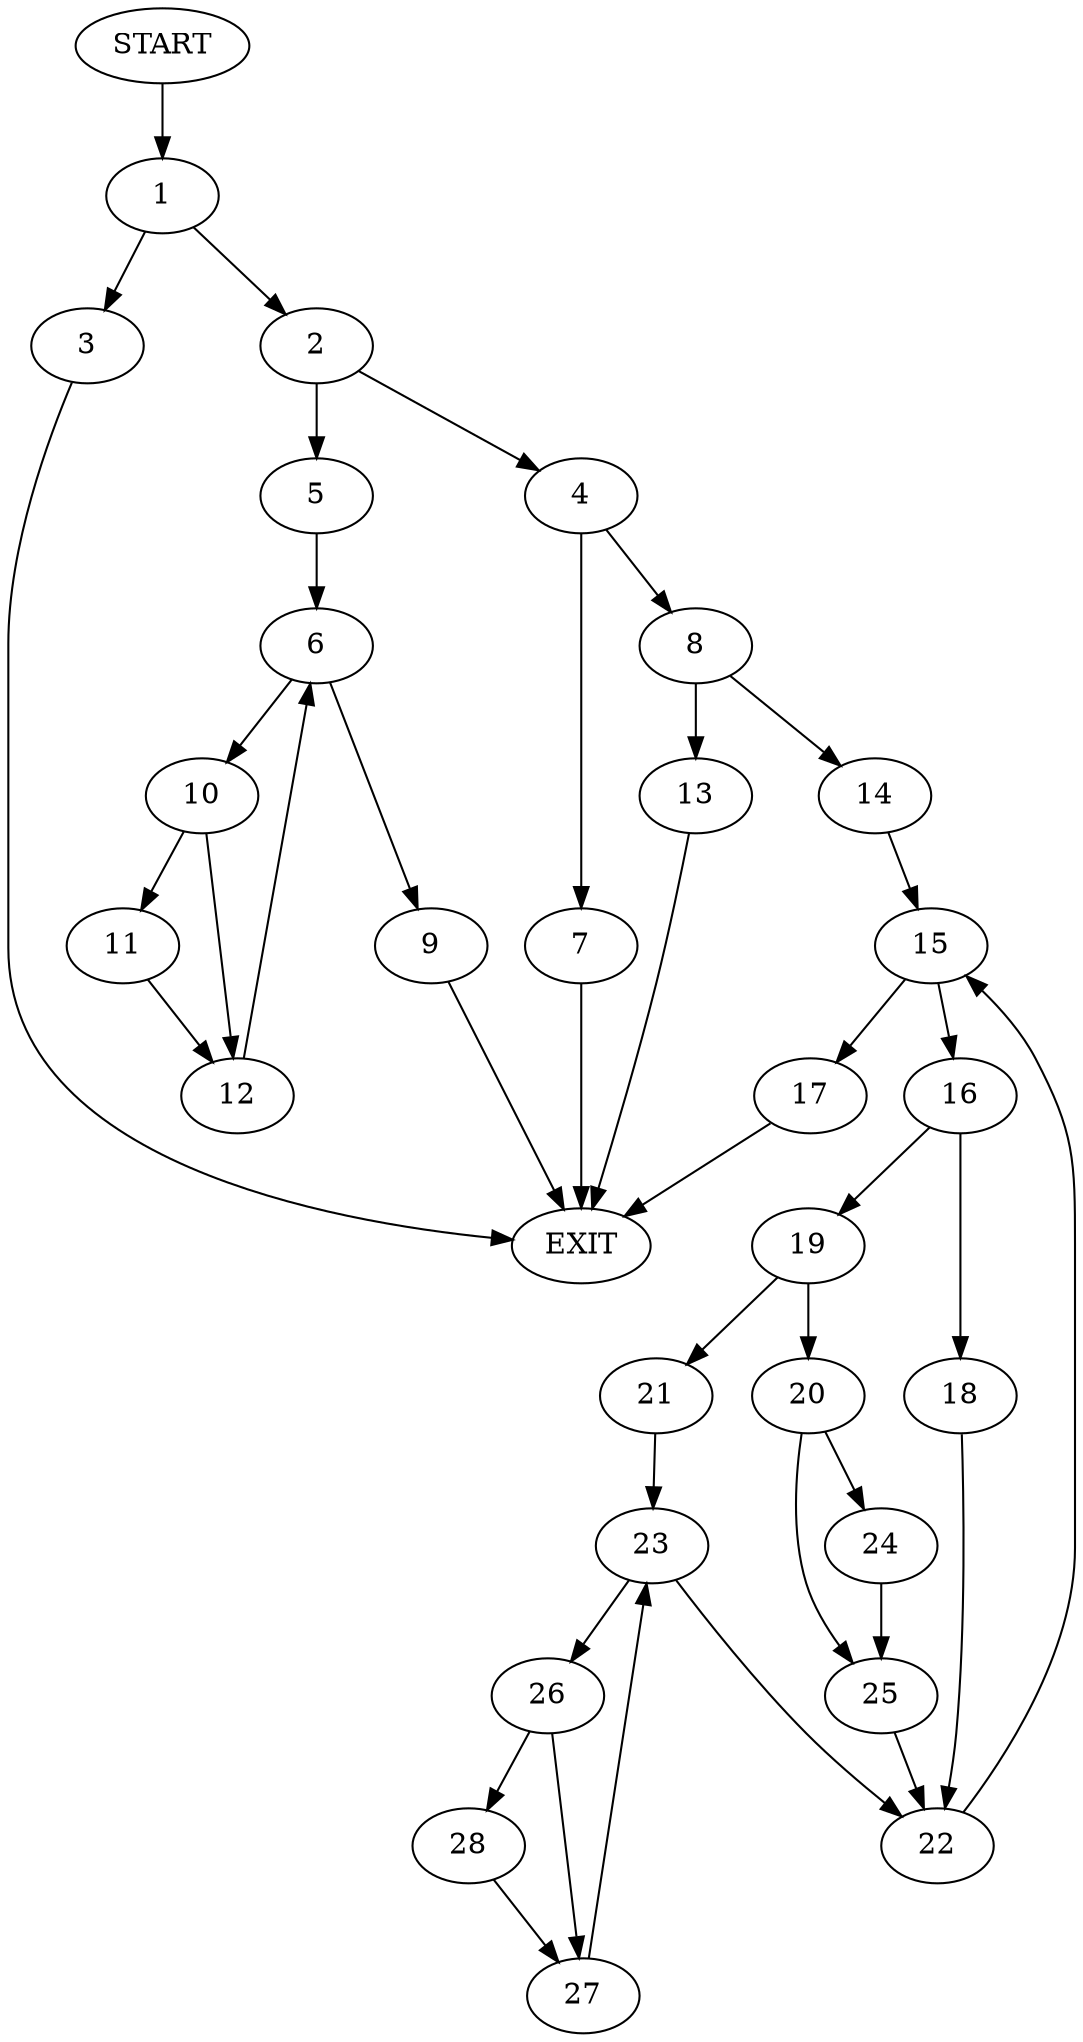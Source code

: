 digraph {
0 [label="START"]
29 [label="EXIT"]
0 -> 1
1 -> 2
1 -> 3
3 -> 29
2 -> 4
2 -> 5
5 -> 6
4 -> 7
4 -> 8
6 -> 9
6 -> 10
10 -> 11
10 -> 12
9 -> 29
11 -> 12
12 -> 6
8 -> 13
8 -> 14
7 -> 29
14 -> 15
13 -> 29
15 -> 16
15 -> 17
17 -> 29
16 -> 18
16 -> 19
19 -> 20
19 -> 21
18 -> 22
22 -> 15
21 -> 23
20 -> 24
20 -> 25
24 -> 25
25 -> 22
23 -> 22
23 -> 26
26 -> 27
26 -> 28
28 -> 27
27 -> 23
}
